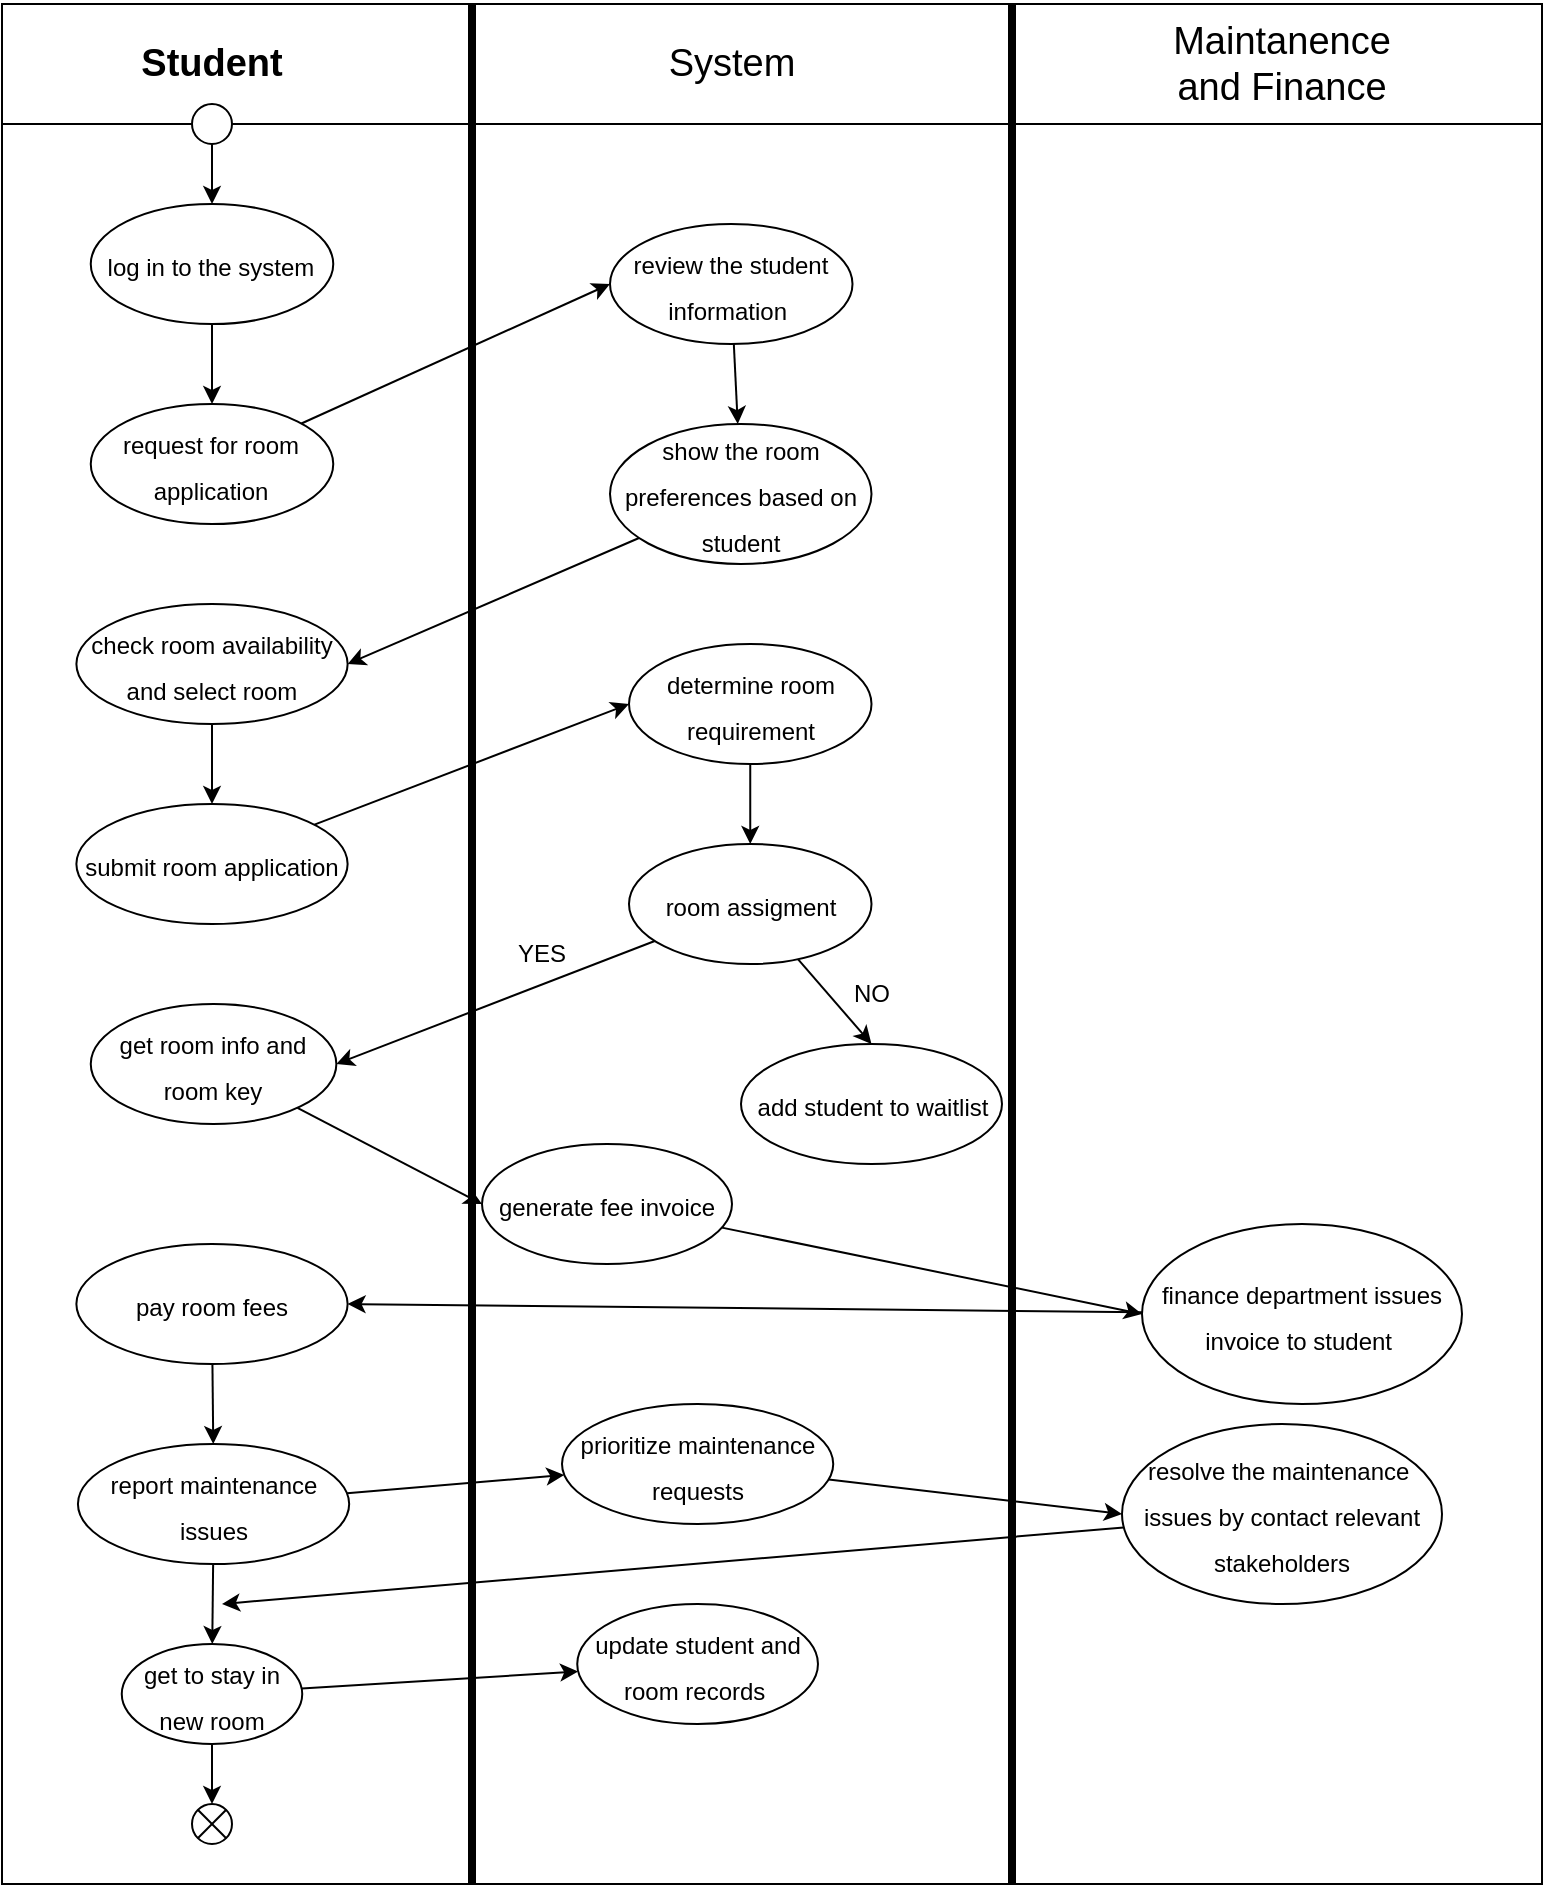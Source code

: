 <mxfile><diagram id="plriZ1i7y0XnqMO79pad" name="Page-1"><mxGraphModel dx="576" dy="432" grid="1" gridSize="10" guides="1" tooltips="1" connect="1" arrows="1" fold="1" page="1" pageScale="1" pageWidth="850" pageHeight="1100" math="0" shadow="0"><root><mxCell id="0"/><mxCell id="1" parent="0"/><mxCell id="7" value="" style="swimlane;startSize=60;fontSize=19;" parent="1" vertex="1"><mxGeometry x="60" y="10" width="770" height="940" as="geometry"/></mxCell><mxCell id="8" value="" style="line;strokeWidth=4;direction=south;html=1;perimeter=backbonePerimeter;points=[];outlineConnect=0;" parent="7" vertex="1"><mxGeometry x="230" width="10" height="940" as="geometry"/></mxCell><mxCell id="9" value="" style="line;strokeWidth=4;direction=south;html=1;perimeter=backbonePerimeter;points=[];outlineConnect=0;" parent="7" vertex="1"><mxGeometry x="500" width="10" height="940" as="geometry"/></mxCell><mxCell id="14" value="Student" style="text;html=1;strokeColor=none;fillColor=none;align=center;verticalAlign=middle;whiteSpace=wrap;rounded=0;fontSize=19;fontStyle=1" parent="7" vertex="1"><mxGeometry x="70" y="10" width="70" height="40" as="geometry"/></mxCell><mxCell id="15" value="Maintanence and Finance" style="text;html=1;strokeColor=none;fillColor=none;align=center;verticalAlign=middle;whiteSpace=wrap;rounded=0;fontSize=19;" parent="7" vertex="1"><mxGeometry x="570" y="12.5" width="140" height="35" as="geometry"/></mxCell><mxCell id="16" value="System" style="text;html=1;strokeColor=none;fillColor=none;align=center;verticalAlign=middle;whiteSpace=wrap;rounded=0;fontSize=19;" parent="7" vertex="1"><mxGeometry x="335" y="15" width="60" height="30" as="geometry"/></mxCell><mxCell id="24" value="" style="edgeStyle=none;html=1;fontSize=12;" parent="7" source="17" target="22" edge="1"><mxGeometry relative="1" as="geometry"/></mxCell><mxCell id="17" value="&lt;font style=&quot;font-size: 12px;&quot;&gt;log in to the system&lt;/font&gt;" style="ellipse;whiteSpace=wrap;html=1;fontSize=19;" parent="7" vertex="1"><mxGeometry x="44.38" y="100" width="121.25" height="60" as="geometry"/></mxCell><mxCell id="19" value="" style="edgeStyle=none;html=1;fontSize=19;" parent="7" source="18" target="17" edge="1"><mxGeometry relative="1" as="geometry"/></mxCell><mxCell id="18" value="" style="ellipse;whiteSpace=wrap;html=1;aspect=fixed;fontSize=19;" parent="7" vertex="1"><mxGeometry x="95" y="50" width="20" height="20" as="geometry"/></mxCell><mxCell id="73" value="" style="edgeStyle=none;html=1;fontSize=12;" parent="7" source="21" target="72" edge="1"><mxGeometry relative="1" as="geometry"/></mxCell><mxCell id="21" value="&lt;font style=&quot;font-size: 12px;&quot;&gt;review the student information&amp;nbsp;&lt;/font&gt;" style="ellipse;whiteSpace=wrap;html=1;fontSize=19;" parent="7" vertex="1"><mxGeometry x="304" y="110" width="121.25" height="60" as="geometry"/></mxCell><mxCell id="44" value="" style="edgeStyle=none;html=1;fontSize=12;entryX=0;entryY=0.5;entryDx=0;entryDy=0;" parent="7" source="22" target="21" edge="1"><mxGeometry relative="1" as="geometry"/></mxCell><mxCell id="22" value="&lt;font style=&quot;font-size: 12px;&quot;&gt;request for room application&lt;/font&gt;" style="ellipse;whiteSpace=wrap;html=1;fontSize=19;" parent="7" vertex="1"><mxGeometry x="44.38" y="200" width="121.25" height="60" as="geometry"/></mxCell><mxCell id="78" value="" style="edgeStyle=none;html=1;fontSize=12;" parent="7" source="27" target="30" edge="1"><mxGeometry relative="1" as="geometry"/></mxCell><mxCell id="27" value="&lt;font style=&quot;font-size: 12px;&quot;&gt;check room availability and select room&lt;/font&gt;" style="ellipse;whiteSpace=wrap;html=1;fontSize=19;" parent="7" vertex="1"><mxGeometry x="37.2" y="300" width="135.62" height="60" as="geometry"/></mxCell><mxCell id="79" value="" style="edgeStyle=none;html=1;fontSize=12;entryX=0;entryY=0.5;entryDx=0;entryDy=0;" parent="7" source="30" target="76" edge="1"><mxGeometry relative="1" as="geometry"/></mxCell><mxCell id="30" value="&lt;span style=&quot;font-size: 12px;&quot;&gt;submit room application&lt;/span&gt;" style="ellipse;whiteSpace=wrap;html=1;fontSize=19;" parent="7" vertex="1"><mxGeometry x="37.19" y="400" width="135.62" height="60" as="geometry"/></mxCell><mxCell id="39" value="" style="edgeStyle=none;html=1;fontSize=12;entryX=0;entryY=0.5;entryDx=0;entryDy=0;" parent="7" source="32" target="89" edge="1"><mxGeometry relative="1" as="geometry"/></mxCell><mxCell id="32" value="&lt;span style=&quot;font-size: 12px;&quot;&gt;get room info and room key&lt;/span&gt;" style="ellipse;whiteSpace=wrap;html=1;fontSize=19;" parent="7" vertex="1"><mxGeometry x="44.38" y="500" width="122.8" height="60" as="geometry"/></mxCell><mxCell id="41" value="" style="edgeStyle=none;html=1;fontSize=12;" parent="7" source="34" target="40" edge="1"><mxGeometry relative="1" as="geometry"/></mxCell><mxCell id="34" value="&lt;span style=&quot;font-size: 12px;&quot;&gt;pay room fees&lt;/span&gt;" style="ellipse;whiteSpace=wrap;html=1;fontSize=19;" parent="7" vertex="1"><mxGeometry x="37.19" y="620" width="135.62" height="60" as="geometry"/></mxCell><mxCell id="43" value="" style="edgeStyle=none;html=1;fontSize=12;" parent="7" source="40" target="42" edge="1"><mxGeometry relative="1" as="geometry"/></mxCell><mxCell id="98" value="" style="edgeStyle=none;html=1;fontSize=12;" parent="7" source="40" target="97" edge="1"><mxGeometry relative="1" as="geometry"/></mxCell><mxCell id="40" value="&lt;span style=&quot;font-size: 12px;&quot;&gt;report maintenance issues&lt;/span&gt;" style="ellipse;whiteSpace=wrap;html=1;fontSize=19;" parent="7" vertex="1"><mxGeometry x="37.97" y="720" width="135.62" height="60" as="geometry"/></mxCell><mxCell id="104" value="" style="edgeStyle=none;html=1;fontSize=12;" parent="7" source="42" target="101" edge="1"><mxGeometry relative="1" as="geometry"/></mxCell><mxCell id="108" value="" style="edgeStyle=none;html=1;fontSize=12;" parent="7" source="42" target="106" edge="1"><mxGeometry relative="1" as="geometry"/></mxCell><mxCell id="42" value="&lt;span style=&quot;font-size: 12px;&quot;&gt;get to stay in new room&lt;/span&gt;" style="ellipse;whiteSpace=wrap;html=1;fontSize=19;" parent="7" vertex="1"><mxGeometry x="59.88" y="820" width="90.24" height="50" as="geometry"/></mxCell><mxCell id="74" value="" style="edgeStyle=none;html=1;fontSize=12;entryX=1;entryY=0.5;entryDx=0;entryDy=0;" parent="7" source="72" target="27" edge="1"><mxGeometry relative="1" as="geometry"/></mxCell><mxCell id="72" value="&lt;span style=&quot;font-size: 12px;&quot;&gt;show the room preferences based on student&lt;/span&gt;" style="ellipse;whiteSpace=wrap;html=1;fontSize=19;" parent="7" vertex="1"><mxGeometry x="304" y="210" width="130.75" height="70" as="geometry"/></mxCell><mxCell id="83" value="" style="edgeStyle=none;html=1;fontSize=12;entryX=0.5;entryY=0;entryDx=0;entryDy=0;" parent="7" source="76" target="80" edge="1"><mxGeometry relative="1" as="geometry"/></mxCell><mxCell id="76" value="&lt;span style=&quot;font-size: 12px;&quot;&gt;determine room requirement&lt;/span&gt;" style="ellipse;whiteSpace=wrap;html=1;fontSize=19;" parent="7" vertex="1"><mxGeometry x="313.5" y="320" width="121.25" height="60" as="geometry"/></mxCell><mxCell id="87" value="" style="edgeStyle=none;html=1;fontSize=12;entryX=0.5;entryY=0;entryDx=0;entryDy=0;" parent="7" source="80" target="86" edge="1"><mxGeometry relative="1" as="geometry"/></mxCell><mxCell id="91" value="" style="edgeStyle=none;html=1;fontSize=12;entryX=1;entryY=0.5;entryDx=0;entryDy=0;" parent="7" source="80" target="32" edge="1"><mxGeometry relative="1" as="geometry"/></mxCell><mxCell id="80" value="&lt;font style=&quot;font-size: 12px;&quot;&gt;room assigment&lt;/font&gt;" style="ellipse;whiteSpace=wrap;html=1;fontSize=19;" parent="7" vertex="1"><mxGeometry x="313.5" y="420" width="121.25" height="60" as="geometry"/></mxCell><mxCell id="85" value="YES" style="text;html=1;strokeColor=none;fillColor=none;align=center;verticalAlign=middle;whiteSpace=wrap;rounded=0;fontSize=12;" parent="7" vertex="1"><mxGeometry x="240" y="460" width="60" height="30" as="geometry"/></mxCell><mxCell id="86" value="&lt;span style=&quot;font-size: 12px;&quot;&gt;add student to waitlist&lt;/span&gt;" style="ellipse;whiteSpace=wrap;html=1;fontSize=19;" parent="7" vertex="1"><mxGeometry x="369.5" y="520" width="130.5" height="60" as="geometry"/></mxCell><mxCell id="88" value="NO" style="text;html=1;strokeColor=none;fillColor=none;align=center;verticalAlign=middle;whiteSpace=wrap;rounded=0;fontSize=12;" parent="7" vertex="1"><mxGeometry x="404.75" y="480" width="60" height="30" as="geometry"/></mxCell><mxCell id="95" value="" style="edgeStyle=none;html=1;fontSize=12;entryX=0;entryY=0.5;entryDx=0;entryDy=0;" parent="7" source="89" target="94" edge="1"><mxGeometry relative="1" as="geometry"/></mxCell><mxCell id="89" value="&lt;span style=&quot;font-size: 12px;&quot;&gt;generate fee invoice&lt;/span&gt;" style="ellipse;whiteSpace=wrap;html=1;fontSize=19;" parent="7" vertex="1"><mxGeometry x="240" y="570" width="125" height="60" as="geometry"/></mxCell><mxCell id="96" value="" style="edgeStyle=none;html=1;fontSize=12;entryX=1;entryY=0.5;entryDx=0;entryDy=0;" parent="7" source="94" target="34" edge="1"><mxGeometry relative="1" as="geometry"><mxPoint x="290" y="660" as="targetPoint"/></mxGeometry></mxCell><mxCell id="94" value="&lt;span style=&quot;font-size: 12px;&quot;&gt;finance department issues invoice to student&amp;nbsp;&lt;/span&gt;" style="ellipse;whiteSpace=wrap;html=1;fontSize=19;" parent="7" vertex="1"><mxGeometry x="570" y="610" width="160" height="90" as="geometry"/></mxCell><mxCell id="99" value="" style="edgeStyle=none;html=1;fontSize=12;entryX=0;entryY=0.5;entryDx=0;entryDy=0;" parent="7" source="97" target="100" edge="1"><mxGeometry relative="1" as="geometry"><mxPoint x="560" y="740" as="targetPoint"/></mxGeometry></mxCell><mxCell id="97" value="&lt;font style=&quot;font-size: 12px;&quot;&gt;prioritize maintenance requests&lt;/font&gt;" style="ellipse;whiteSpace=wrap;html=1;fontSize=19;" parent="7" vertex="1"><mxGeometry x="280" y="700" width="135.62" height="60" as="geometry"/></mxCell><mxCell id="103" value="" style="edgeStyle=none;html=1;fontSize=12;" parent="7" source="100" edge="1"><mxGeometry relative="1" as="geometry"><mxPoint x="110" y="800" as="targetPoint"/></mxGeometry></mxCell><mxCell id="100" value="&lt;span style=&quot;font-size: 12px;&quot;&gt;resolve the maintenance&amp;nbsp; issues by contact relevant stakeholders&lt;/span&gt;" style="ellipse;whiteSpace=wrap;html=1;fontSize=19;" parent="7" vertex="1"><mxGeometry x="560" y="710" width="160" height="90" as="geometry"/></mxCell><mxCell id="101" value="&lt;font style=&quot;font-size: 12px;&quot;&gt;update student and room records&amp;nbsp;&lt;/font&gt;" style="ellipse;whiteSpace=wrap;html=1;fontSize=19;" parent="7" vertex="1"><mxGeometry x="287.62" y="800" width="120.37" height="60" as="geometry"/></mxCell><mxCell id="106" value="" style="shape=sumEllipse;perimeter=ellipsePerimeter;whiteSpace=wrap;html=1;backgroundOutline=1;fontSize=12;" parent="7" vertex="1"><mxGeometry x="95" y="900" width="20" height="20" as="geometry"/></mxCell></root></mxGraphModel></diagram></mxfile>